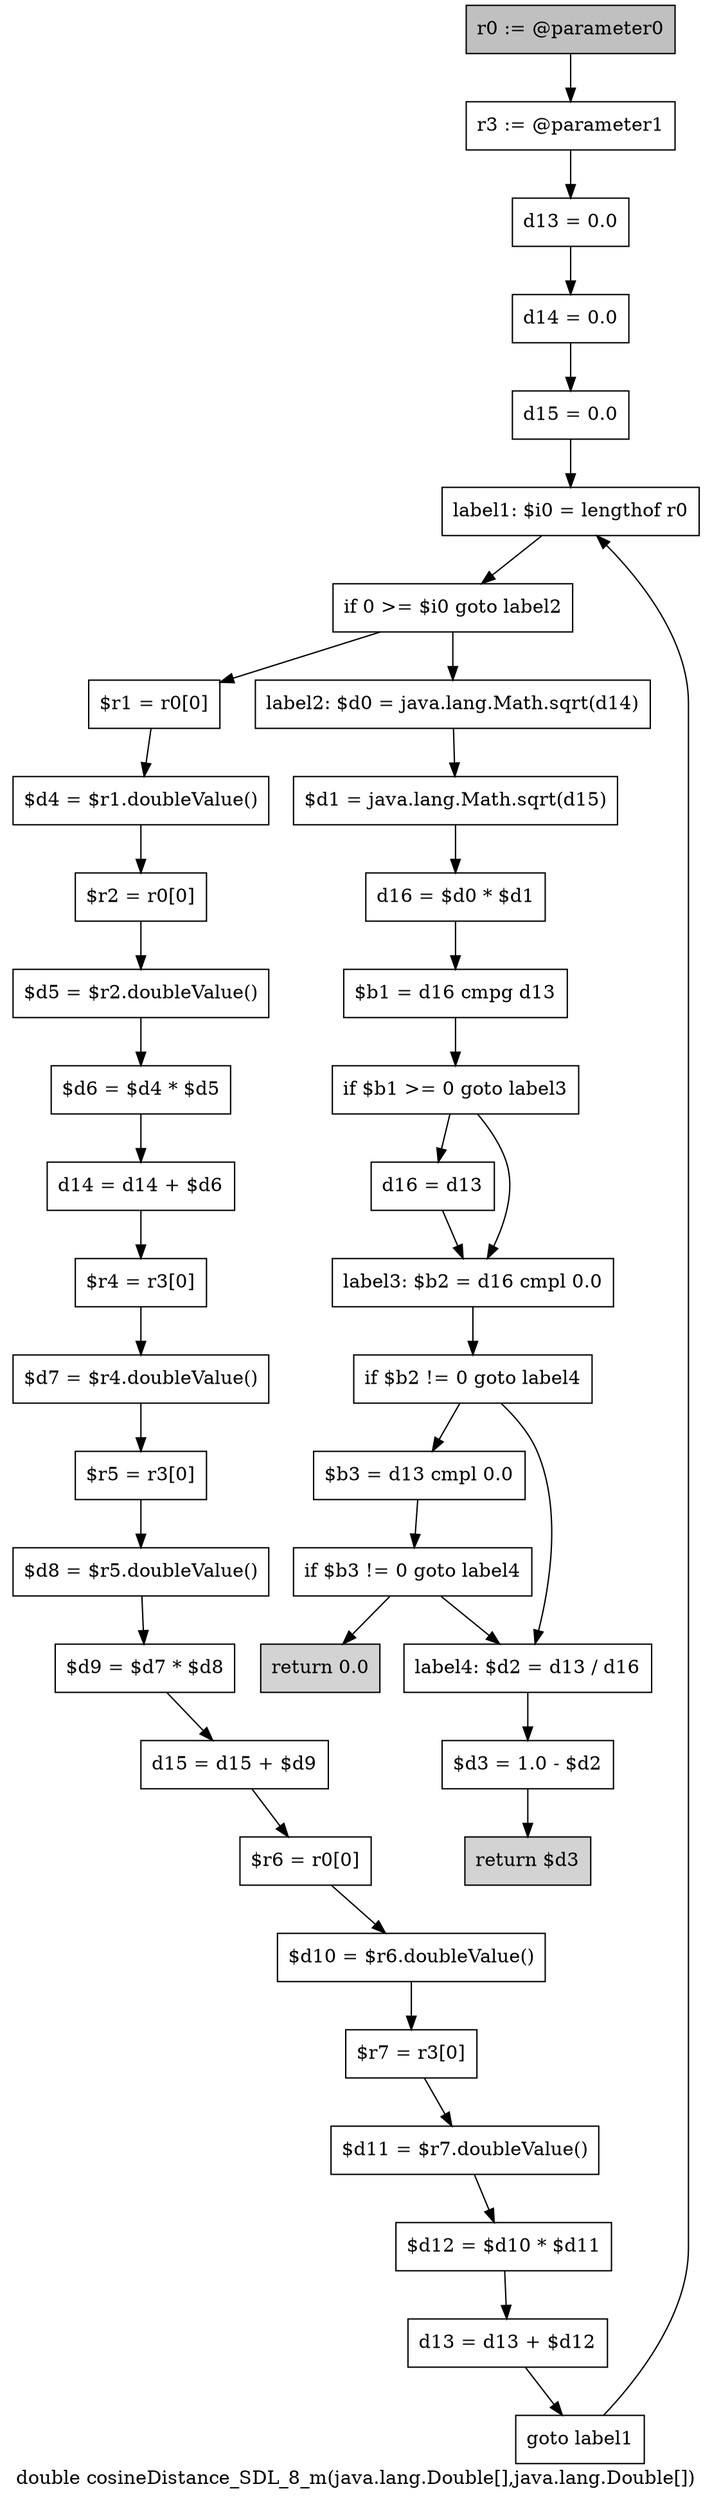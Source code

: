 digraph "double cosineDistance_SDL_8_m(java.lang.Double[],java.lang.Double[])" {
    label="double cosineDistance_SDL_8_m(java.lang.Double[],java.lang.Double[])";
    node [shape=box];
    "0" [style=filled,fillcolor=gray,label="r0 := @parameter0",];
    "1" [label="r3 := @parameter1",];
    "0"->"1";
    "2" [label="d13 = 0.0",];
    "1"->"2";
    "3" [label="d14 = 0.0",];
    "2"->"3";
    "4" [label="d15 = 0.0",];
    "3"->"4";
    "5" [label="label1: $i0 = lengthof r0",];
    "4"->"5";
    "6" [label="if 0 >= $i0 goto label2",];
    "5"->"6";
    "7" [label="$r1 = r0[0]",];
    "6"->"7";
    "26" [label="label2: $d0 = java.lang.Math.sqrt(d14)",];
    "6"->"26";
    "8" [label="$d4 = $r1.doubleValue()",];
    "7"->"8";
    "9" [label="$r2 = r0[0]",];
    "8"->"9";
    "10" [label="$d5 = $r2.doubleValue()",];
    "9"->"10";
    "11" [label="$d6 = $d4 * $d5",];
    "10"->"11";
    "12" [label="d14 = d14 + $d6",];
    "11"->"12";
    "13" [label="$r4 = r3[0]",];
    "12"->"13";
    "14" [label="$d7 = $r4.doubleValue()",];
    "13"->"14";
    "15" [label="$r5 = r3[0]",];
    "14"->"15";
    "16" [label="$d8 = $r5.doubleValue()",];
    "15"->"16";
    "17" [label="$d9 = $d7 * $d8",];
    "16"->"17";
    "18" [label="d15 = d15 + $d9",];
    "17"->"18";
    "19" [label="$r6 = r0[0]",];
    "18"->"19";
    "20" [label="$d10 = $r6.doubleValue()",];
    "19"->"20";
    "21" [label="$r7 = r3[0]",];
    "20"->"21";
    "22" [label="$d11 = $r7.doubleValue()",];
    "21"->"22";
    "23" [label="$d12 = $d10 * $d11",];
    "22"->"23";
    "24" [label="d13 = d13 + $d12",];
    "23"->"24";
    "25" [label="goto label1",];
    "24"->"25";
    "25"->"5";
    "27" [label="$d1 = java.lang.Math.sqrt(d15)",];
    "26"->"27";
    "28" [label="d16 = $d0 * $d1",];
    "27"->"28";
    "29" [label="$b1 = d16 cmpg d13",];
    "28"->"29";
    "30" [label="if $b1 >= 0 goto label3",];
    "29"->"30";
    "31" [label="d16 = d13",];
    "30"->"31";
    "32" [label="label3: $b2 = d16 cmpl 0.0",];
    "30"->"32";
    "31"->"32";
    "33" [label="if $b2 != 0 goto label4",];
    "32"->"33";
    "34" [label="$b3 = d13 cmpl 0.0",];
    "33"->"34";
    "37" [label="label4: $d2 = d13 / d16",];
    "33"->"37";
    "35" [label="if $b3 != 0 goto label4",];
    "34"->"35";
    "36" [style=filled,fillcolor=lightgray,label="return 0.0",];
    "35"->"36";
    "35"->"37";
    "38" [label="$d3 = 1.0 - $d2",];
    "37"->"38";
    "39" [style=filled,fillcolor=lightgray,label="return $d3",];
    "38"->"39";
}
